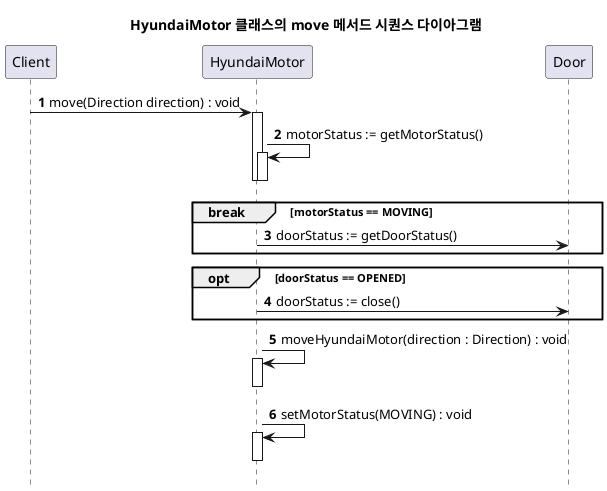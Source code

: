 @startuml

title HyundaiMotor 클래스의 move 메서드 시퀀스 다이아그램
hide footbox
autonumber

Client -> HyundaiMotor : move(Direction direction) : void

Activate HyundaiMotor
HyundaiMotor -> HyundaiMotor : motorStatus := getMotorStatus()
Activate HyundaiMotor
deactivate HyundaiMotor
deactivate HyundaiMotor

break motorStatus == MOVING
HyundaiMotor -> Door : doorStatus := getDoorStatus()
end

opt doorStatus == OPENED
HyundaiMotor -> Door : doorStatus := close()
end

HyundaiMotor -> HyundaiMotor : moveHyundaiMotor(direction : Direction) : void
Activate HyundaiMotor
deactivate HyundaiMotor

HyundaiMotor -> HyundaiMotor : setMotorStatus(MOVING) : void
Activate HyundaiMotor
deactivate HyundaiMotor

@enduml